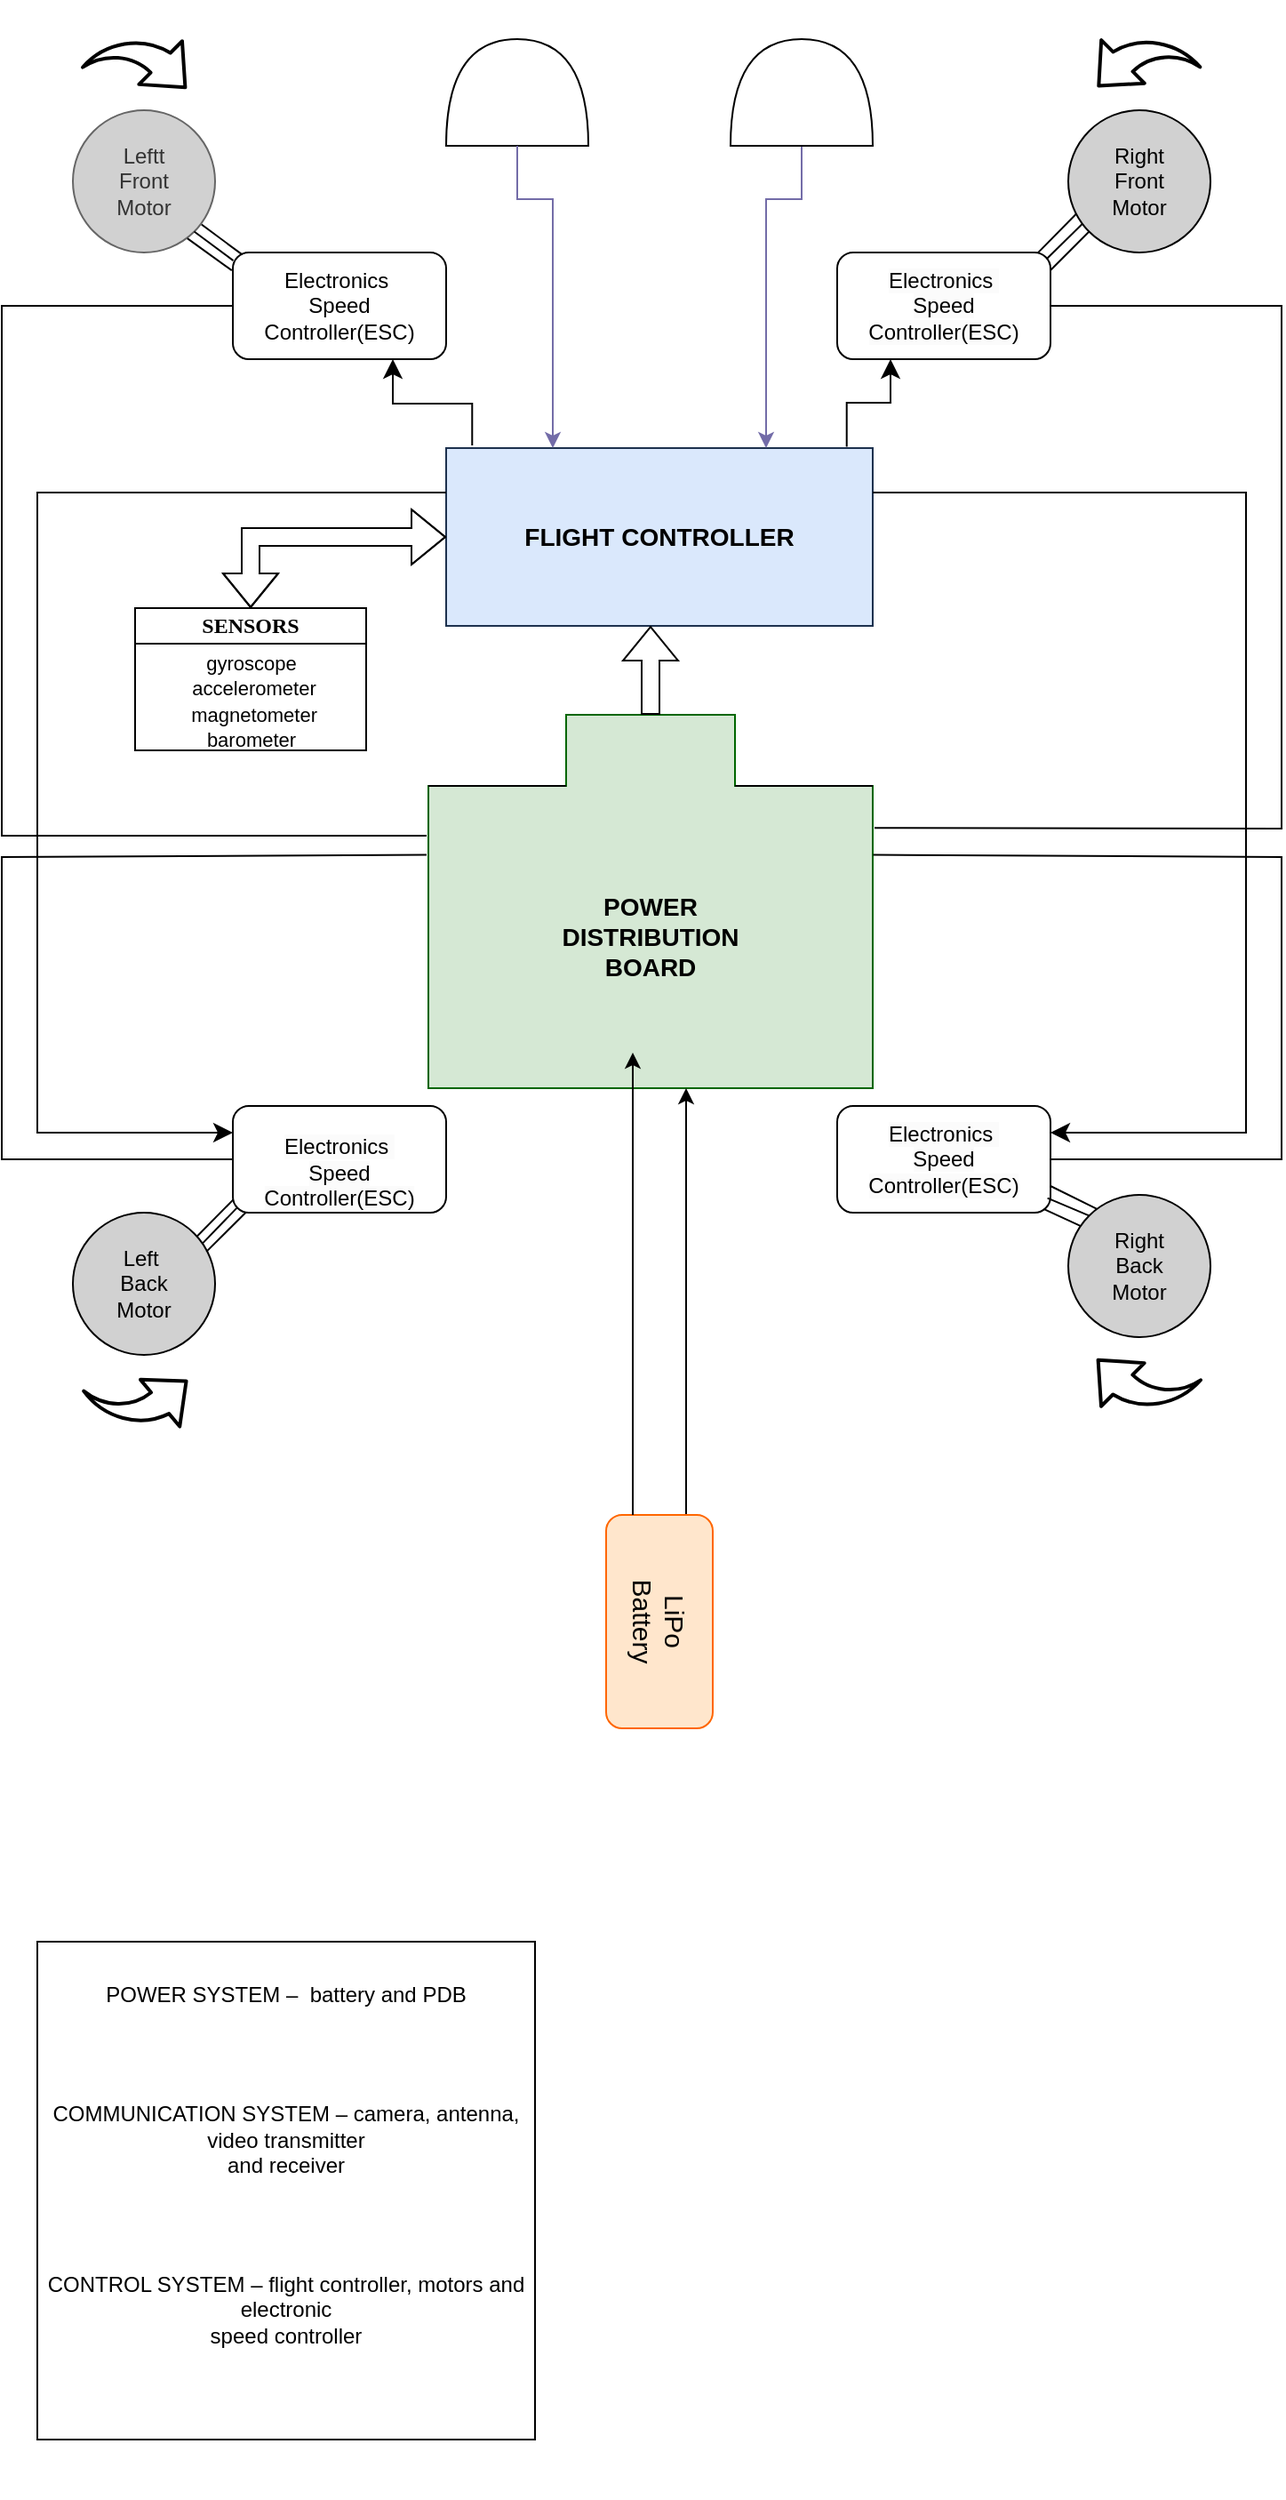 <mxfile version="21.2.8" type="device">
  <diagram name="Page-1" id="2YBvvXClWsGukQMizWep">
    <mxGraphModel dx="1522" dy="1980" grid="1" gridSize="10" guides="1" tooltips="1" connect="1" arrows="1" fold="1" page="1" pageScale="1" pageWidth="850" pageHeight="1100" math="0" shadow="0">
      <root>
        <mxCell id="0" />
        <mxCell id="1" parent="0" />
        <mxCell id="bgkuVg4zOdrc67vG8Jxf-2" value="&lt;font face=&quot;Helvetica&quot;&gt;Right &lt;br&gt;Back &lt;br&gt;Motor&lt;/font&gt;&lt;br style=&quot;border-color: var(--border-color); color: rgb(0, 0, 0); font-family: Helvetica; font-size: 12px; font-style: normal; font-variant-ligatures: normal; font-variant-caps: normal; font-weight: 400; letter-spacing: normal; orphans: 2; text-align: center; text-indent: 0px; text-transform: none; widows: 2; word-spacing: 0px; -webkit-text-stroke-width: 0px; background-color: rgb(251, 251, 251); text-decoration-thickness: initial; text-decoration-style: initial; text-decoration-color: initial;&quot;&gt;" style="ellipse;whiteSpace=wrap;html=1;aspect=fixed;fontFamily=Verdana;fillColor=#D1D1D1;" vertex="1" parent="1">
          <mxGeometry x="640" y="650" width="80" height="80" as="geometry" />
        </mxCell>
        <mxCell id="bgkuVg4zOdrc67vG8Jxf-3" value="Left&amp;nbsp;&lt;br&gt;Back&lt;br&gt;Motor" style="ellipse;whiteSpace=wrap;html=1;aspect=fixed;fillColor=#D1D1D1;" vertex="1" parent="1">
          <mxGeometry x="80" y="660" width="80" height="80" as="geometry" />
        </mxCell>
        <mxCell id="bgkuVg4zOdrc67vG8Jxf-4" value="Right&lt;br&gt;Front&lt;br&gt;Motor" style="ellipse;whiteSpace=wrap;html=1;aspect=fixed;fillColor=#D1D1D1;" vertex="1" parent="1">
          <mxGeometry x="640" y="40" width="80" height="80" as="geometry" />
        </mxCell>
        <mxCell id="bgkuVg4zOdrc67vG8Jxf-5" value="Leftt &lt;br&gt;Front&lt;br&gt;Motor" style="ellipse;whiteSpace=wrap;html=1;aspect=fixed;fillColor=#D1D1D1;fontColor=#333333;strokeColor=#666666;" vertex="1" parent="1">
          <mxGeometry x="80" y="40" width="80" height="80" as="geometry" />
        </mxCell>
        <mxCell id="bgkuVg4zOdrc67vG8Jxf-7" value="&lt;br&gt;&lt;br&gt;&lt;br&gt;&lt;p class=&quot;MsoNormal&quot;&gt;POWER SYSTEM – &lt;span style=&quot;mso-spacerun:yes&quot;&gt;&amp;nbsp;&lt;/span&gt;battery and PDB&lt;/p&gt;&lt;br&gt;&lt;br&gt;&lt;p class=&quot;MsoNormal&quot;&gt;COMMUNICATION SYSTEM – camera, antenna, video transmitter&lt;br&gt;and receiver&lt;/p&gt;&lt;br&gt;&lt;br&gt;&lt;p class=&quot;MsoNormal&quot;&gt;CONTROL SYSTEM – flight controller, motors and electronic&lt;br&gt;speed controller&lt;/p&gt;&lt;br&gt;&lt;br&gt;&lt;br&gt;&lt;br&gt;&lt;br&gt;" style="rounded=0;whiteSpace=wrap;html=1;" vertex="1" parent="1">
          <mxGeometry x="60" y="1070" width="280" height="280" as="geometry" />
        </mxCell>
        <mxCell id="bgkuVg4zOdrc67vG8Jxf-8" value="&lt;span style=&quot;color: rgb(0, 0, 0); font-family: Helvetica; font-size: 12px; font-style: normal; font-variant-ligatures: normal; font-variant-caps: normal; font-weight: 400; letter-spacing: normal; orphans: 2; text-align: center; text-indent: 0px; text-transform: none; widows: 2; word-spacing: 0px; -webkit-text-stroke-width: 0px; background-color: rgb(251, 251, 251); text-decoration-thickness: initial; text-decoration-style: initial; text-decoration-color: initial; float: none; display: inline !important;&quot;&gt;Electronics&amp;nbsp;&lt;/span&gt;&lt;br style=&quot;border-color: var(--border-color); color: rgb(0, 0, 0); font-family: Helvetica; font-size: 12px; font-style: normal; font-variant-ligatures: normal; font-variant-caps: normal; font-weight: 400; letter-spacing: normal; orphans: 2; text-align: center; text-indent: 0px; text-transform: none; widows: 2; word-spacing: 0px; -webkit-text-stroke-width: 0px; background-color: rgb(251, 251, 251); text-decoration-thickness: initial; text-decoration-style: initial; text-decoration-color: initial;&quot;&gt;&lt;span style=&quot;color: rgb(0, 0, 0); font-family: Helvetica; font-size: 12px; font-style: normal; font-variant-ligatures: normal; font-variant-caps: normal; font-weight: 400; letter-spacing: normal; orphans: 2; text-align: center; text-indent: 0px; text-transform: none; widows: 2; word-spacing: 0px; -webkit-text-stroke-width: 0px; background-color: rgb(251, 251, 251); text-decoration-thickness: initial; text-decoration-style: initial; text-decoration-color: initial; float: none; display: inline !important;&quot;&gt;Speed&lt;/span&gt;&lt;br style=&quot;border-color: var(--border-color); color: rgb(0, 0, 0); font-family: Helvetica; font-size: 12px; font-style: normal; font-variant-ligatures: normal; font-variant-caps: normal; font-weight: 400; letter-spacing: normal; orphans: 2; text-align: center; text-indent: 0px; text-transform: none; widows: 2; word-spacing: 0px; -webkit-text-stroke-width: 0px; background-color: rgb(251, 251, 251); text-decoration-thickness: initial; text-decoration-style: initial; text-decoration-color: initial;&quot;&gt;&lt;span style=&quot;color: rgb(0, 0, 0); font-family: Helvetica; font-size: 12px; font-style: normal; font-variant-ligatures: normal; font-variant-caps: normal; font-weight: 400; letter-spacing: normal; orphans: 2; text-align: center; text-indent: 0px; text-transform: none; widows: 2; word-spacing: 0px; -webkit-text-stroke-width: 0px; background-color: rgb(251, 251, 251); text-decoration-thickness: initial; text-decoration-style: initial; text-decoration-color: initial; float: none; display: inline !important;&quot;&gt;Controller(ESC)&lt;/span&gt;" style="rounded=1;whiteSpace=wrap;html=1;" vertex="1" parent="1">
          <mxGeometry x="510" y="600" width="120" height="60" as="geometry" />
        </mxCell>
        <mxCell id="bgkuVg4zOdrc67vG8Jxf-9" value="&lt;br&gt;&lt;span style=&quot;color: rgb(0, 0, 0); font-family: Helvetica; font-size: 12px; font-style: normal; font-variant-ligatures: normal; font-variant-caps: normal; font-weight: 400; letter-spacing: normal; orphans: 2; text-align: center; text-indent: 0px; text-transform: none; widows: 2; word-spacing: 0px; -webkit-text-stroke-width: 0px; background-color: rgb(251, 251, 251); text-decoration-thickness: initial; text-decoration-style: initial; text-decoration-color: initial; float: none; display: inline !important;&quot;&gt;Electronics&amp;nbsp;&lt;/span&gt;&lt;br style=&quot;border-color: var(--border-color); color: rgb(0, 0, 0); font-family: Helvetica; font-size: 12px; font-style: normal; font-variant-ligatures: normal; font-variant-caps: normal; font-weight: 400; letter-spacing: normal; orphans: 2; text-align: center; text-indent: 0px; text-transform: none; widows: 2; word-spacing: 0px; -webkit-text-stroke-width: 0px; background-color: rgb(251, 251, 251); text-decoration-thickness: initial; text-decoration-style: initial; text-decoration-color: initial;&quot;&gt;&lt;span style=&quot;color: rgb(0, 0, 0); font-family: Helvetica; font-size: 12px; font-style: normal; font-variant-ligatures: normal; font-variant-caps: normal; font-weight: 400; letter-spacing: normal; orphans: 2; text-align: center; text-indent: 0px; text-transform: none; widows: 2; word-spacing: 0px; -webkit-text-stroke-width: 0px; background-color: rgb(251, 251, 251); text-decoration-thickness: initial; text-decoration-style: initial; text-decoration-color: initial; float: none; display: inline !important;&quot;&gt;Speed&lt;/span&gt;&lt;br style=&quot;border-color: var(--border-color); color: rgb(0, 0, 0); font-family: Helvetica; font-size: 12px; font-style: normal; font-variant-ligatures: normal; font-variant-caps: normal; font-weight: 400; letter-spacing: normal; orphans: 2; text-align: center; text-indent: 0px; text-transform: none; widows: 2; word-spacing: 0px; -webkit-text-stroke-width: 0px; background-color: rgb(251, 251, 251); text-decoration-thickness: initial; text-decoration-style: initial; text-decoration-color: initial;&quot;&gt;&lt;span style=&quot;color: rgb(0, 0, 0); font-family: Helvetica; font-size: 12px; font-style: normal; font-variant-ligatures: normal; font-variant-caps: normal; font-weight: 400; letter-spacing: normal; orphans: 2; text-align: center; text-indent: 0px; text-transform: none; widows: 2; word-spacing: 0px; -webkit-text-stroke-width: 0px; background-color: rgb(251, 251, 251); text-decoration-thickness: initial; text-decoration-style: initial; text-decoration-color: initial; float: none; display: inline !important;&quot;&gt;Controller(ESC)&lt;/span&gt;&lt;br&gt;" style="rounded=1;whiteSpace=wrap;html=1;fillColor=#FFFFFF;" vertex="1" parent="1">
          <mxGeometry x="170" y="600" width="120" height="60" as="geometry" />
        </mxCell>
        <mxCell id="bgkuVg4zOdrc67vG8Jxf-10" value="&lt;span style=&quot;color: rgb(0, 0, 0); font-family: Helvetica; font-size: 12px; font-style: normal; font-variant-ligatures: normal; font-variant-caps: normal; font-weight: 400; letter-spacing: normal; orphans: 2; text-align: center; text-indent: 0px; text-transform: none; widows: 2; word-spacing: 0px; -webkit-text-stroke-width: 0px; background-color: rgb(251, 251, 251); text-decoration-thickness: initial; text-decoration-style: initial; text-decoration-color: initial; float: none; display: inline !important;&quot;&gt;Electronics&amp;nbsp;&lt;/span&gt;&lt;br style=&quot;border-color: var(--border-color); color: rgb(0, 0, 0); font-family: Helvetica; font-size: 12px; font-style: normal; font-variant-ligatures: normal; font-variant-caps: normal; font-weight: 400; letter-spacing: normal; orphans: 2; text-align: center; text-indent: 0px; text-transform: none; widows: 2; word-spacing: 0px; -webkit-text-stroke-width: 0px; background-color: rgb(251, 251, 251); text-decoration-thickness: initial; text-decoration-style: initial; text-decoration-color: initial;&quot;&gt;&lt;span style=&quot;color: rgb(0, 0, 0); font-family: Helvetica; font-size: 12px; font-style: normal; font-variant-ligatures: normal; font-variant-caps: normal; font-weight: 400; letter-spacing: normal; orphans: 2; text-align: center; text-indent: 0px; text-transform: none; widows: 2; word-spacing: 0px; -webkit-text-stroke-width: 0px; background-color: rgb(251, 251, 251); text-decoration-thickness: initial; text-decoration-style: initial; text-decoration-color: initial; float: none; display: inline !important;&quot;&gt;Speed&lt;/span&gt;&lt;br style=&quot;border-color: var(--border-color); color: rgb(0, 0, 0); font-family: Helvetica; font-size: 12px; font-style: normal; font-variant-ligatures: normal; font-variant-caps: normal; font-weight: 400; letter-spacing: normal; orphans: 2; text-align: center; text-indent: 0px; text-transform: none; widows: 2; word-spacing: 0px; -webkit-text-stroke-width: 0px; background-color: rgb(251, 251, 251); text-decoration-thickness: initial; text-decoration-style: initial; text-decoration-color: initial;&quot;&gt;&lt;span style=&quot;color: rgb(0, 0, 0); font-family: Helvetica; font-size: 12px; font-style: normal; font-variant-ligatures: normal; font-variant-caps: normal; font-weight: 400; letter-spacing: normal; orphans: 2; text-align: center; text-indent: 0px; text-transform: none; widows: 2; word-spacing: 0px; -webkit-text-stroke-width: 0px; background-color: rgb(251, 251, 251); text-decoration-thickness: initial; text-decoration-style: initial; text-decoration-color: initial; float: none; display: inline !important;&quot;&gt;Controller(ESC)&lt;/span&gt;" style="rounded=1;whiteSpace=wrap;html=1;" vertex="1" parent="1">
          <mxGeometry x="510" y="120" width="120" height="60" as="geometry" />
        </mxCell>
        <mxCell id="bgkuVg4zOdrc67vG8Jxf-11" value="Electronics&amp;nbsp;&lt;br&gt;Speed&lt;br&gt;Controller(ESC)" style="rounded=1;whiteSpace=wrap;html=1;" vertex="1" parent="1">
          <mxGeometry x="170" y="120" width="120" height="60" as="geometry" />
        </mxCell>
        <mxCell id="bgkuVg4zOdrc67vG8Jxf-12" value="" style="endArrow=none;html=1;rounded=0;entryX=1;entryY=1;entryDx=0;entryDy=0;exitX=0.002;exitY=0.076;exitDx=0;exitDy=0;exitPerimeter=0;" edge="1" parent="1" source="bgkuVg4zOdrc67vG8Jxf-11" target="bgkuVg4zOdrc67vG8Jxf-5">
          <mxGeometry width="50" height="50" relative="1" as="geometry">
            <mxPoint x="510" y="360" as="sourcePoint" />
            <mxPoint x="520" y="300" as="targetPoint" />
          </mxGeometry>
        </mxCell>
        <mxCell id="bgkuVg4zOdrc67vG8Jxf-13" value="" style="endArrow=none;html=1;rounded=0;entryX=0.905;entryY=0.803;entryDx=0;entryDy=0;entryPerimeter=0;exitX=0.044;exitY=0.02;exitDx=0;exitDy=0;exitPerimeter=0;" edge="1" parent="1" source="bgkuVg4zOdrc67vG8Jxf-11" target="bgkuVg4zOdrc67vG8Jxf-5">
          <mxGeometry width="50" height="50" relative="1" as="geometry">
            <mxPoint x="180" y="120" as="sourcePoint" />
            <mxPoint x="290" y="90" as="targetPoint" />
          </mxGeometry>
        </mxCell>
        <mxCell id="bgkuVg4zOdrc67vG8Jxf-14" value="" style="endArrow=none;html=1;rounded=0;entryX=0.805;entryY=0.901;entryDx=0;entryDy=0;entryPerimeter=0;exitX=-0.005;exitY=0.168;exitDx=0;exitDy=0;exitPerimeter=0;" edge="1" parent="1" source="bgkuVg4zOdrc67vG8Jxf-11" target="bgkuVg4zOdrc67vG8Jxf-5">
          <mxGeometry width="50" height="50" relative="1" as="geometry">
            <mxPoint x="130" y="140" as="sourcePoint" />
            <mxPoint x="180" y="90" as="targetPoint" />
          </mxGeometry>
        </mxCell>
        <mxCell id="bgkuVg4zOdrc67vG8Jxf-15" value="" style="endArrow=none;html=1;rounded=0;exitX=0;exitY=0;exitDx=0;exitDy=0;entryX=0.986;entryY=0.864;entryDx=0;entryDy=0;entryPerimeter=0;" edge="1" parent="1" source="bgkuVg4zOdrc67vG8Jxf-2" target="bgkuVg4zOdrc67vG8Jxf-8">
          <mxGeometry width="50" height="50" relative="1" as="geometry">
            <mxPoint x="646" y="611" as="sourcePoint" />
            <mxPoint x="630" y="600" as="targetPoint" />
          </mxGeometry>
        </mxCell>
        <mxCell id="bgkuVg4zOdrc67vG8Jxf-16" value="" style="endArrow=none;html=1;rounded=0;exitX=0.199;exitY=0.098;exitDx=0;exitDy=0;exitPerimeter=0;entryX=1;entryY=0.75;entryDx=0;entryDy=0;" edge="1" parent="1" source="bgkuVg4zOdrc67vG8Jxf-2" target="bgkuVg4zOdrc67vG8Jxf-8">
          <mxGeometry width="50" height="50" relative="1" as="geometry">
            <mxPoint x="651" y="607" as="sourcePoint" />
            <mxPoint x="630" y="590" as="targetPoint" />
          </mxGeometry>
        </mxCell>
        <mxCell id="bgkuVg4zOdrc67vG8Jxf-17" value="" style="endArrow=none;html=1;rounded=0;entryX=0.968;entryY=0.966;entryDx=0;entryDy=0;entryPerimeter=0;exitX=0.085;exitY=0.218;exitDx=0;exitDy=0;exitPerimeter=0;" edge="1" parent="1" source="bgkuVg4zOdrc67vG8Jxf-2" target="bgkuVg4zOdrc67vG8Jxf-8">
          <mxGeometry width="50" height="50" relative="1" as="geometry">
            <mxPoint x="645" y="616" as="sourcePoint" />
            <mxPoint x="620" y="598" as="targetPoint" />
          </mxGeometry>
        </mxCell>
        <mxCell id="bgkuVg4zOdrc67vG8Jxf-21" value="" style="endArrow=none;html=1;rounded=0;entryX=0;entryY=1;entryDx=0;entryDy=0;" edge="1" parent="1" target="bgkuVg4zOdrc67vG8Jxf-4">
          <mxGeometry width="50" height="50" relative="1" as="geometry">
            <mxPoint x="630" y="130" as="sourcePoint" />
            <mxPoint x="650" y="110" as="targetPoint" />
          </mxGeometry>
        </mxCell>
        <mxCell id="bgkuVg4zOdrc67vG8Jxf-22" value="" style="endArrow=none;html=1;rounded=0;entryX=0.055;entryY=0.73;entryDx=0;entryDy=0;entryPerimeter=0;exitX=0.942;exitY=0.001;exitDx=0;exitDy=0;exitPerimeter=0;" edge="1" parent="1" source="bgkuVg4zOdrc67vG8Jxf-10" target="bgkuVg4zOdrc67vG8Jxf-4">
          <mxGeometry width="50" height="50" relative="1" as="geometry">
            <mxPoint x="620" y="120" as="sourcePoint" />
            <mxPoint x="650" y="90" as="targetPoint" />
          </mxGeometry>
        </mxCell>
        <mxCell id="bgkuVg4zOdrc67vG8Jxf-23" value="" style="endArrow=none;html=1;rounded=0;exitX=0.982;exitY=0.061;exitDx=0;exitDy=0;exitPerimeter=0;entryX=0.096;entryY=0.802;entryDx=0;entryDy=0;entryPerimeter=0;" edge="1" parent="1" source="bgkuVg4zOdrc67vG8Jxf-10" target="bgkuVg4zOdrc67vG8Jxf-4">
          <mxGeometry width="50" height="50" relative="1" as="geometry">
            <mxPoint x="610" y="140" as="sourcePoint" />
            <mxPoint x="650" y="100" as="targetPoint" />
          </mxGeometry>
        </mxCell>
        <mxCell id="bgkuVg4zOdrc67vG8Jxf-24" value="" style="endArrow=none;html=1;rounded=0;entryX=0.062;entryY=0.996;entryDx=0;entryDy=0;exitX=0.939;exitY=0.274;exitDx=0;exitDy=0;exitPerimeter=0;entryPerimeter=0;" edge="1" parent="1" source="bgkuVg4zOdrc67vG8Jxf-3" target="bgkuVg4zOdrc67vG8Jxf-9">
          <mxGeometry width="50" height="50" relative="1" as="geometry">
            <mxPoint x="157" y="622" as="sourcePoint" />
            <mxPoint x="179" y="600" as="targetPoint" />
          </mxGeometry>
        </mxCell>
        <mxCell id="bgkuVg4zOdrc67vG8Jxf-25" value="" style="endArrow=none;html=1;rounded=0;exitX=0.871;exitY=0.169;exitDx=0;exitDy=0;exitPerimeter=0;entryX=0.002;entryY=0.878;entryDx=0;entryDy=0;entryPerimeter=0;" edge="1" parent="1" source="bgkuVg4zOdrc67vG8Jxf-3" target="bgkuVg4zOdrc67vG8Jxf-9">
          <mxGeometry width="50" height="50" relative="1" as="geometry">
            <mxPoint x="150" y="612" as="sourcePoint" />
            <mxPoint x="170" y="590" as="targetPoint" />
          </mxGeometry>
        </mxCell>
        <mxCell id="bgkuVg4zOdrc67vG8Jxf-26" value="" style="endArrow=none;html=1;rounded=0;exitX=0.91;exitY=0.218;exitDx=0;exitDy=0;exitPerimeter=0;entryX=0.018;entryY=0.957;entryDx=0;entryDy=0;entryPerimeter=0;" edge="1" parent="1" source="bgkuVg4zOdrc67vG8Jxf-3" target="bgkuVg4zOdrc67vG8Jxf-9">
          <mxGeometry width="50" height="50" relative="1" as="geometry">
            <mxPoint x="155" y="616" as="sourcePoint" />
            <mxPoint x="175" y="596" as="targetPoint" />
          </mxGeometry>
        </mxCell>
        <mxCell id="bgkuVg4zOdrc67vG8Jxf-28" value="&lt;p style=&quot;line-height: 120%;&quot;&gt;&lt;font style=&quot;font-size: 14px;&quot;&gt;FLIGHT CONTROLLER&lt;/font&gt;&lt;/p&gt;" style="rounded=0;whiteSpace=wrap;html=1;fontStyle=1;fillColor=#dae8fc;strokeColor=#1d314e;" vertex="1" parent="1">
          <mxGeometry x="290" y="230" width="240" height="100" as="geometry" />
        </mxCell>
        <mxCell id="bgkuVg4zOdrc67vG8Jxf-31" value="" style="edgeStyle=elbowEdgeStyle;elbow=vertical;endArrow=classic;html=1;curved=0;rounded=0;endSize=8;startSize=8;exitX=0.939;exitY=-0.008;exitDx=0;exitDy=0;exitPerimeter=0;" edge="1" parent="1" source="bgkuVg4zOdrc67vG8Jxf-28">
          <mxGeometry width="50" height="50" relative="1" as="geometry">
            <mxPoint x="490" y="230" as="sourcePoint" />
            <mxPoint x="540" y="180" as="targetPoint" />
          </mxGeometry>
        </mxCell>
        <mxCell id="bgkuVg4zOdrc67vG8Jxf-32" value="" style="edgeStyle=elbowEdgeStyle;elbow=vertical;endArrow=classic;html=1;curved=0;rounded=0;endSize=8;startSize=8;exitX=0.061;exitY=-0.015;exitDx=0;exitDy=0;exitPerimeter=0;" edge="1" parent="1" source="bgkuVg4zOdrc67vG8Jxf-28">
          <mxGeometry width="50" height="50" relative="1" as="geometry">
            <mxPoint x="320" y="230" as="sourcePoint" />
            <mxPoint x="260" y="180" as="targetPoint" />
            <Array as="points">
              <mxPoint x="290" y="205" />
            </Array>
          </mxGeometry>
        </mxCell>
        <mxCell id="bgkuVg4zOdrc67vG8Jxf-33" value="" style="edgeStyle=elbowEdgeStyle;elbow=horizontal;endArrow=classic;html=1;curved=0;rounded=0;endSize=8;startSize=8;exitX=0;exitY=0.25;exitDx=0;exitDy=0;entryX=0;entryY=0.25;entryDx=0;entryDy=0;" edge="1" parent="1" source="bgkuVg4zOdrc67vG8Jxf-28" target="bgkuVg4zOdrc67vG8Jxf-9">
          <mxGeometry width="50" height="50" relative="1" as="geometry">
            <mxPoint x="120" y="550" as="sourcePoint" />
            <mxPoint x="170" y="240" as="targetPoint" />
            <Array as="points">
              <mxPoint x="60" y="320" />
              <mxPoint x="230" y="430" />
            </Array>
          </mxGeometry>
        </mxCell>
        <mxCell id="bgkuVg4zOdrc67vG8Jxf-34" value="" style="edgeStyle=elbowEdgeStyle;elbow=horizontal;endArrow=classic;html=1;curved=0;rounded=0;endSize=8;startSize=8;exitX=1;exitY=0.25;exitDx=0;exitDy=0;entryX=1;entryY=0.25;entryDx=0;entryDy=0;" edge="1" parent="1" source="bgkuVg4zOdrc67vG8Jxf-28" target="bgkuVg4zOdrc67vG8Jxf-8">
          <mxGeometry width="50" height="50" relative="1" as="geometry">
            <mxPoint x="180" y="565" as="sourcePoint" />
            <mxPoint x="321" y="264" as="targetPoint" />
            <Array as="points">
              <mxPoint x="740" y="330" />
              <mxPoint x="570" y="440" />
            </Array>
          </mxGeometry>
        </mxCell>
        <mxCell id="bgkuVg4zOdrc67vG8Jxf-62" value="" style="shape=mxgraph.arrows.jump-in_arrow_1;html=1;verticalLabelPosition=bottom;verticalAlign=top;strokeWidth=2;strokeColor=#000000;shadow=0;fontFamily=Helvetica;fontSize=12;fontColor=default;fillColor=default;rotation=135;" vertex="1" parent="1">
          <mxGeometry x="655" y="730" width="50" height="50" as="geometry" />
        </mxCell>
        <mxCell id="bgkuVg4zOdrc67vG8Jxf-63" value="" style="shape=mxgraph.arrows.jump-in_arrow_2;html=1;verticalLabelPosition=bottom;verticalAlign=top;strokeWidth=2;strokeColor=#000000;shadow=0;fontFamily=Helvetica;fontSize=12;fontColor=default;fillColor=default;rotation=-130;" vertex="1" parent="1">
          <mxGeometry x="95" y="740" width="50" height="49" as="geometry" />
        </mxCell>
        <mxCell id="bgkuVg4zOdrc67vG8Jxf-65" value="" style="shape=mxgraph.arrows.jump-in_arrow_1;html=1;verticalLabelPosition=bottom;verticalAlign=top;strokeWidth=2;strokeColor=#000000;shadow=0;fontFamily=Helvetica;fontSize=12;fontColor=default;fillColor=default;rotation=-45;" vertex="1" parent="1">
          <mxGeometry x="95" y="-10" width="50" height="50" as="geometry" />
        </mxCell>
        <mxCell id="bgkuVg4zOdrc67vG8Jxf-66" value="" style="shape=mxgraph.arrows.jump-in_arrow_2;html=1;verticalLabelPosition=bottom;verticalAlign=top;strokeWidth=2;strokeColor=#000000;shadow=0;fontFamily=Helvetica;fontSize=12;fontColor=default;fillColor=default;rotation=45;" vertex="1" parent="1">
          <mxGeometry x="655" y="-10" width="50" height="49" as="geometry" />
        </mxCell>
        <mxCell id="bgkuVg4zOdrc67vG8Jxf-72" value="&lt;span style=&quot;font-size: 14px;&quot;&gt;&lt;b&gt;POWER&lt;br&gt;DISTRIBUTION&lt;br&gt;BOARD&lt;/b&gt;&lt;/span&gt;" style="shape=partialRectangle;whiteSpace=wrap;html=1;bottom=1;right=1;left=1;top=0;fillColor=#d5e8d4;routingCenterX=-0.5;shadow=0;strokeColor=#006600;strokeWidth=1;fontFamily=Helvetica;fontSize=12;" vertex="1" parent="1">
          <mxGeometry x="280" y="420" width="250" height="170" as="geometry" />
        </mxCell>
        <mxCell id="bgkuVg4zOdrc67vG8Jxf-73" value="" style="shape=partialRectangle;whiteSpace=wrap;html=1;bottom=1;right=1;left=1;top=0;fillColor=#d5e8d4;routingCenterX=-0.5;shadow=0;strokeColor=#006600;strokeWidth=1;fontFamily=Helvetica;fontSize=12;rotation=-180;" vertex="1" parent="1">
          <mxGeometry x="357.5" y="380" width="95" height="40" as="geometry" />
        </mxCell>
        <mxCell id="bgkuVg4zOdrc67vG8Jxf-75" value="" style="endArrow=none;html=1;rounded=0;fontFamily=Helvetica;fontSize=12;fontColor=default;entryX=1;entryY=0;entryDx=0;entryDy=0;exitX=0;exitY=0;exitDx=0;exitDy=0;" edge="1" parent="1" source="bgkuVg4zOdrc67vG8Jxf-72" target="bgkuVg4zOdrc67vG8Jxf-73">
          <mxGeometry width="50" height="50" relative="1" as="geometry">
            <mxPoint x="370" y="330" as="sourcePoint" />
            <mxPoint x="420" y="280" as="targetPoint" />
          </mxGeometry>
        </mxCell>
        <mxCell id="bgkuVg4zOdrc67vG8Jxf-80" value="" style="endArrow=none;html=1;rounded=0;fontFamily=Helvetica;fontSize=12;fontColor=default;entryX=1;entryY=0;entryDx=0;entryDy=0;exitX=0;exitY=0;exitDx=0;exitDy=0;" edge="1" parent="1" source="bgkuVg4zOdrc67vG8Jxf-73" target="bgkuVg4zOdrc67vG8Jxf-72">
          <mxGeometry width="50" height="50" relative="1" as="geometry">
            <mxPoint x="370" y="330" as="sourcePoint" />
            <mxPoint x="420" y="280" as="targetPoint" />
          </mxGeometry>
        </mxCell>
        <mxCell id="bgkuVg4zOdrc67vG8Jxf-83" value="" style="endArrow=none;html=1;rounded=0;fontFamily=Helvetica;fontSize=12;fontColor=default;entryX=-0.004;entryY=0.165;entryDx=0;entryDy=0;exitX=0;exitY=0.5;exitDx=0;exitDy=0;entryPerimeter=0;" edge="1" parent="1" source="bgkuVg4zOdrc67vG8Jxf-11" target="bgkuVg4zOdrc67vG8Jxf-72">
          <mxGeometry width="50" height="50" relative="1" as="geometry">
            <mxPoint y="80" as="sourcePoint" />
            <mxPoint x="310" y="410" as="targetPoint" />
            <Array as="points">
              <mxPoint x="40" y="150" />
              <mxPoint x="40" y="448" />
            </Array>
          </mxGeometry>
        </mxCell>
        <mxCell id="bgkuVg4zOdrc67vG8Jxf-84" value="" style="endArrow=none;html=1;rounded=0;fontFamily=Helvetica;fontSize=12;fontColor=default;exitX=0;exitY=0.5;exitDx=0;exitDy=0;entryX=-0.004;entryY=0.228;entryDx=0;entryDy=0;entryPerimeter=0;" edge="1" parent="1" source="bgkuVg4zOdrc67vG8Jxf-9" target="bgkuVg4zOdrc67vG8Jxf-72">
          <mxGeometry width="50" height="50" relative="1" as="geometry">
            <mxPoint y="700" as="sourcePoint" />
            <mxPoint x="260" y="450" as="targetPoint" />
            <Array as="points">
              <mxPoint x="40" y="630" />
              <mxPoint x="40" y="460" />
            </Array>
          </mxGeometry>
        </mxCell>
        <mxCell id="bgkuVg4zOdrc67vG8Jxf-85" value="" style="endArrow=none;html=1;rounded=0;fontFamily=Helvetica;fontSize=12;fontColor=default;entryX=1;entryY=0.5;entryDx=0;entryDy=0;exitX=1.004;exitY=0.139;exitDx=0;exitDy=0;exitPerimeter=0;" edge="1" parent="1" source="bgkuVg4zOdrc67vG8Jxf-72" target="bgkuVg4zOdrc67vG8Jxf-10">
          <mxGeometry width="50" height="50" relative="1" as="geometry">
            <mxPoint x="530" y="428" as="sourcePoint" />
            <mxPoint x="770" y="200" as="targetPoint" />
            <Array as="points">
              <mxPoint x="760" y="444" />
              <mxPoint x="760" y="150" />
            </Array>
          </mxGeometry>
        </mxCell>
        <mxCell id="bgkuVg4zOdrc67vG8Jxf-86" value="" style="endArrow=none;html=1;rounded=0;fontFamily=Helvetica;fontSize=12;fontColor=default;entryX=1;entryY=0.5;entryDx=0;entryDy=0;exitX=1.001;exitY=0.228;exitDx=0;exitDy=0;exitPerimeter=0;" edge="1" parent="1" source="bgkuVg4zOdrc67vG8Jxf-72" target="bgkuVg4zOdrc67vG8Jxf-8">
          <mxGeometry width="50" height="50" relative="1" as="geometry">
            <mxPoint x="560" y="450" as="sourcePoint" />
            <mxPoint x="800" y="440" as="targetPoint" />
            <Array as="points">
              <mxPoint x="760" y="460" />
              <mxPoint x="760" y="630" />
            </Array>
          </mxGeometry>
        </mxCell>
        <mxCell id="bgkuVg4zOdrc67vG8Jxf-93" style="edgeStyle=none;rounded=0;orthogonalLoop=1;jettySize=auto;html=1;exitX=0;exitY=0.25;exitDx=0;exitDy=0;entryX=0.58;entryY=1;entryDx=0;entryDy=0;entryPerimeter=0;fontFamily=Helvetica;fontSize=12;fontColor=default;" edge="1" parent="1" source="bgkuVg4zOdrc67vG8Jxf-91" target="bgkuVg4zOdrc67vG8Jxf-72">
          <mxGeometry relative="1" as="geometry" />
        </mxCell>
        <mxCell id="bgkuVg4zOdrc67vG8Jxf-91" value="&lt;font style=&quot;font-size: 15px;&quot;&gt;LiPo&lt;br&gt;Battery&lt;/font&gt;" style="rounded=1;whiteSpace=wrap;html=1;shadow=0;strokeColor=#ff6600;strokeWidth=1;fontFamily=Helvetica;fontSize=12;fillColor=#ffe6cc;rotation=90;" vertex="1" parent="1">
          <mxGeometry x="350" y="860" width="120" height="60" as="geometry" />
        </mxCell>
        <mxCell id="bgkuVg4zOdrc67vG8Jxf-92" value="" style="endArrow=classic;html=1;rounded=0;fontFamily=Helvetica;fontSize=12;fontColor=default;exitX=0;exitY=0.75;exitDx=0;exitDy=0;" edge="1" parent="1" source="bgkuVg4zOdrc67vG8Jxf-91">
          <mxGeometry width="50" height="50" relative="1" as="geometry">
            <mxPoint x="340" y="810" as="sourcePoint" />
            <mxPoint x="395" y="570" as="targetPoint" />
          </mxGeometry>
        </mxCell>
        <mxCell id="bgkuVg4zOdrc67vG8Jxf-94" value="SENSORS" style="swimlane;whiteSpace=wrap;html=1;shadow=0;strokeColor=#000000;strokeWidth=1;fontFamily=Verdana;fontSize=12;fontColor=default;fillColor=default;verticalAlign=middle;startSize=20;" vertex="1" parent="1">
          <mxGeometry x="115" y="320" width="130" height="80" as="geometry">
            <mxRectangle x="95" y="300" width="100" height="30" as="alternateBounds" />
          </mxGeometry>
        </mxCell>
        <mxCell id="bgkuVg4zOdrc67vG8Jxf-95" value="&lt;font style=&quot;font-size: 11px;&quot;&gt;&lt;br&gt;gyroscope&lt;br&gt;&amp;nbsp;accelerometer&lt;br&gt;&amp;nbsp;magnetometer &lt;br&gt;barometer&lt;/font&gt;" style="text;html=1;align=center;verticalAlign=middle;resizable=0;points=[];autosize=1;strokeColor=none;fillColor=none;fontSize=12;fontFamily=Helvetica;fontColor=default;" vertex="1" parent="1">
          <mxGeometry x="130" y="320" width="100" height="90" as="geometry" />
        </mxCell>
        <mxCell id="bgkuVg4zOdrc67vG8Jxf-96" value="" style="shape=flexArrow;endArrow=classic;startArrow=classic;html=1;rounded=0;fontFamily=Helvetica;fontSize=1;fontColor=default;entryX=0;entryY=0.5;entryDx=0;entryDy=0;spacing=1;" edge="1" parent="1" source="bgkuVg4zOdrc67vG8Jxf-95" target="bgkuVg4zOdrc67vG8Jxf-28">
          <mxGeometry width="100" height="100" relative="1" as="geometry">
            <mxPoint x="260" y="410" as="sourcePoint" />
            <mxPoint x="360" y="310" as="targetPoint" />
            <Array as="points">
              <mxPoint x="180" y="280" />
            </Array>
          </mxGeometry>
        </mxCell>
        <mxCell id="bgkuVg4zOdrc67vG8Jxf-98" value="" style="shape=flexArrow;endArrow=classic;html=1;rounded=0;strokeColor=#000000;fontColor=#1A1A1A;exitX=0.5;exitY=1;exitDx=0;exitDy=0;labelBorderColor=default;fillColor=default;" edge="1" parent="1" source="bgkuVg4zOdrc67vG8Jxf-73">
          <mxGeometry width="50" height="50" relative="1" as="geometry">
            <mxPoint x="440" y="370" as="sourcePoint" />
            <mxPoint x="405" y="330" as="targetPoint" />
          </mxGeometry>
        </mxCell>
        <mxCell id="bgkuVg4zOdrc67vG8Jxf-100" value="" style="shape=or;whiteSpace=wrap;html=1;rotation=-180;direction=south;" vertex="1" parent="1">
          <mxGeometry x="290" width="80" height="60" as="geometry" />
        </mxCell>
        <mxCell id="bgkuVg4zOdrc67vG8Jxf-103" value="" style="edgeStyle=orthogonalEdgeStyle;rounded=0;orthogonalLoop=1;jettySize=auto;html=1;strokeColor=#736CA8;fontColor=#1A1A1A;entryX=0.75;entryY=0;entryDx=0;entryDy=0;" edge="1" parent="1" source="bgkuVg4zOdrc67vG8Jxf-101" target="bgkuVg4zOdrc67vG8Jxf-28">
          <mxGeometry relative="1" as="geometry">
            <Array as="points">
              <mxPoint x="490" y="90" />
              <mxPoint x="470" y="90" />
            </Array>
          </mxGeometry>
        </mxCell>
        <mxCell id="bgkuVg4zOdrc67vG8Jxf-101" value="" style="shape=or;whiteSpace=wrap;html=1;rotation=-180;direction=south;" vertex="1" parent="1">
          <mxGeometry x="450" width="80" height="60" as="geometry" />
        </mxCell>
        <mxCell id="bgkuVg4zOdrc67vG8Jxf-102" value="" style="endArrow=classic;html=1;rounded=0;strokeColor=#736CA8;fontColor=#1A1A1A;entryX=0.25;entryY=0;entryDx=0;entryDy=0;exitX=0;exitY=0.5;exitDx=0;exitDy=0;exitPerimeter=0;" edge="1" parent="1" source="bgkuVg4zOdrc67vG8Jxf-100" target="bgkuVg4zOdrc67vG8Jxf-28">
          <mxGeometry width="50" height="50" relative="1" as="geometry">
            <mxPoint x="310" y="210" as="sourcePoint" />
            <mxPoint x="360" y="160" as="targetPoint" />
            <Array as="points">
              <mxPoint x="330" y="90" />
              <mxPoint x="350" y="90" />
            </Array>
          </mxGeometry>
        </mxCell>
      </root>
    </mxGraphModel>
  </diagram>
</mxfile>
